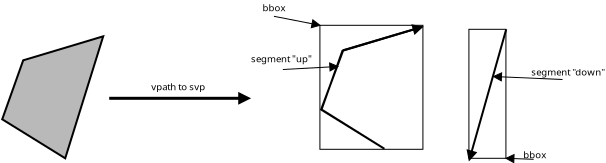 <?xml version="1.0"?>
<dia:diagram xmlns:dia="http://www.lysator.liu.se/~alla/dia/">
  <dia:layer name="Arri&#232;re-plan" visible="true">
    <dia:object type="Standard - Box" version="0" id="O0">
      <dia:attribute name="obj_pos">
        <dia:point val="23.985,4.55"/>
      </dia:attribute>
      <dia:attribute name="obj_bb">
        <dia:rectangle val="23.985,4.55;25.835,11"/>
      </dia:attribute>
      <dia:attribute name="elem_corner">
        <dia:point val="23.985,4.55"/>
      </dia:attribute>
      <dia:attribute name="elem_width">
        <dia:real val="1.85"/>
      </dia:attribute>
      <dia:attribute name="elem_height">
        <dia:real val="6.45"/>
      </dia:attribute>
      <dia:attribute name="border_width">
        <dia:real val="0"/>
      </dia:attribute>
      <dia:attribute name="show_background">
        <dia:boolean val="true"/>
      </dia:attribute>
    </dia:object>
    <dia:object type="Standard - Box" version="0" id="O1">
      <dia:attribute name="obj_pos">
        <dia:point val="16.535,4.35"/>
      </dia:attribute>
      <dia:attribute name="obj_bb">
        <dia:rectangle val="16.535,4.35;21.685,10.55"/>
      </dia:attribute>
      <dia:attribute name="elem_corner">
        <dia:point val="16.535,4.35"/>
      </dia:attribute>
      <dia:attribute name="elem_width">
        <dia:real val="5.15"/>
      </dia:attribute>
      <dia:attribute name="elem_height">
        <dia:real val="6.2"/>
      </dia:attribute>
      <dia:attribute name="border_width">
        <dia:real val="0"/>
      </dia:attribute>
      <dia:attribute name="show_background">
        <dia:boolean val="true"/>
      </dia:attribute>
    </dia:object>
    <dia:object type="Standard - Polygon" version="0" id="O2">
      <dia:attribute name="obj_pos">
        <dia:point val="1.7,6.1"/>
      </dia:attribute>
      <dia:attribute name="obj_bb">
        <dia:rectangle val="0.589,4.825;5.776,11.076"/>
      </dia:attribute>
      <dia:attribute name="poly_points">
        <dia:point val="1.7,6.1"/>
        <dia:point val="5.7,4.9"/>
        <dia:point val="3.8,11"/>
        <dia:point val="0.65,9.05"/>
      </dia:attribute>
      <dia:attribute name="line_width">
        <dia:real val="0.1"/>
      </dia:attribute>
      <dia:attribute name="inner_color">
        <dia:color val="#b9b9b9"/>
      </dia:attribute>
      <dia:attribute name="show_background">
        <dia:boolean val="true"/>
      </dia:attribute>
    </dia:object>
    <dia:object type="Standard - Line" version="0" id="O3">
      <dia:attribute name="obj_pos">
        <dia:point val="25.85,4.55"/>
      </dia:attribute>
      <dia:attribute name="obj_bb">
        <dia:rectangle val="23.615,4.502;25.898,11.209"/>
      </dia:attribute>
      <dia:attribute name="conn_endpoints">
        <dia:point val="25.85,4.55"/>
        <dia:point val="24,11.1"/>
      </dia:attribute>
      <dia:attribute name="numcp">
        <dia:int val="1"/>
      </dia:attribute>
      <dia:attribute name="line_width">
        <dia:real val="0.1"/>
      </dia:attribute>
      <dia:attribute name="end_arrow">
        <dia:enum val="3"/>
      </dia:attribute>
      <dia:attribute name="end_arrow_length">
        <dia:real val="0.4"/>
      </dia:attribute>
      <dia:attribute name="end_arrow_width">
        <dia:real val="0.4"/>
      </dia:attribute>
    </dia:object>
    <dia:group>
      <dia:object type="Standard - Polygon" version="0" id="O4">
        <dia:attribute name="obj_pos">
          <dia:point val="17.661,5.625"/>
        </dia:attribute>
        <dia:attribute name="obj_bb">
          <dia:rectangle val="16.539,4.377;21.675,10.567"/>
        </dia:attribute>
        <dia:attribute name="poly_points">
          <dia:point val="17.661,5.625"/>
          <dia:point val="21.661,4.425"/>
          <dia:point val="17.7,5.6"/>
          <dia:point val="16.6,8.55"/>
          <dia:point val="19.761,10.525"/>
          <dia:point val="16.611,8.575"/>
        </dia:attribute>
        <dia:attribute name="line_width">
          <dia:real val="0.1"/>
        </dia:attribute>
        <dia:attribute name="show_background">
          <dia:boolean val="true"/>
        </dia:attribute>
      </dia:object>
      <dia:object type="Standard - Line" version="0" id="O5">
        <dia:attribute name="obj_pos">
          <dia:point val="17.7,5.6"/>
        </dia:attribute>
        <dia:attribute name="obj_bb">
          <dia:rectangle val="17.652,4.041;21.774,5.648"/>
        </dia:attribute>
        <dia:attribute name="conn_endpoints">
          <dia:point val="17.7,5.6"/>
          <dia:point val="21.661,4.425"/>
        </dia:attribute>
        <dia:attribute name="numcp">
          <dia:int val="1"/>
        </dia:attribute>
        <dia:attribute name="end_arrow">
          <dia:enum val="3"/>
        </dia:attribute>
        <dia:attribute name="end_arrow_length">
          <dia:real val="0.4"/>
        </dia:attribute>
        <dia:attribute name="end_arrow_width">
          <dia:real val="0.4"/>
        </dia:attribute>
        <dia:connections>
          <dia:connection handle="0" to="O4" connection="4"/>
          <dia:connection handle="1" to="O4" connection="2"/>
        </dia:connections>
      </dia:object>
    </dia:group>
    <dia:object type="Standard - Line" version="0" id="O6">
      <dia:attribute name="obj_pos">
        <dia:point val="28.663,7.06"/>
      </dia:attribute>
      <dia:attribute name="obj_bb">
        <dia:rectangle val="25.196,6.51;28.663,7.309"/>
      </dia:attribute>
      <dia:attribute name="conn_endpoints">
        <dia:point val="28.663,7.06"/>
        <dia:point val="25.213,6.91"/>
      </dia:attribute>
      <dia:attribute name="numcp">
        <dia:int val="1"/>
      </dia:attribute>
      <dia:attribute name="line_width">
        <dia:real val="0"/>
      </dia:attribute>
      <dia:attribute name="end_arrow">
        <dia:enum val="3"/>
      </dia:attribute>
      <dia:attribute name="end_arrow_length">
        <dia:real val="0.4"/>
      </dia:attribute>
      <dia:attribute name="end_arrow_width">
        <dia:real val="0.4"/>
      </dia:attribute>
    </dia:object>
    <dia:object type="Standard - Text" version="0" id="O7">
      <dia:attribute name="obj_pos">
        <dia:point val="28.963,6.86"/>
      </dia:attribute>
      <dia:attribute name="obj_bb">
        <dia:rectangle val="26.667,6.4;31.26,7"/>
      </dia:attribute>
      <dia:attribute name="text">
        <dia:composite type="text">
          <dia:attribute name="string">
            <dia:string>#segment &quot;down&quot;#</dia:string>
          </dia:attribute>
          <dia:attribute name="font">
            <dia:font name="Helvetica"/>
          </dia:attribute>
          <dia:attribute name="height">
            <dia:real val="0.6"/>
          </dia:attribute>
          <dia:attribute name="pos">
            <dia:point val="28.963,6.86"/>
          </dia:attribute>
          <dia:attribute name="color">
            <dia:color val="#000000"/>
          </dia:attribute>
          <dia:attribute name="alignment">
            <dia:enum val="1"/>
          </dia:attribute>
        </dia:composite>
      </dia:attribute>
    </dia:object>
    <dia:object type="Standard - Line" version="0" id="O8">
      <dia:attribute name="obj_pos">
        <dia:point val="14.681,6.56"/>
      </dia:attribute>
      <dia:attribute name="obj_bb">
        <dia:rectangle val="14.681,6.01;17.453,6.809"/>
      </dia:attribute>
      <dia:attribute name="conn_endpoints">
        <dia:point val="14.681,6.56"/>
        <dia:point val="17.431,6.41"/>
      </dia:attribute>
      <dia:attribute name="numcp">
        <dia:int val="1"/>
      </dia:attribute>
      <dia:attribute name="line_width">
        <dia:real val="0"/>
      </dia:attribute>
      <dia:attribute name="end_arrow">
        <dia:enum val="3"/>
      </dia:attribute>
      <dia:attribute name="end_arrow_length">
        <dia:real val="0.4"/>
      </dia:attribute>
      <dia:attribute name="end_arrow_width">
        <dia:real val="0.4"/>
      </dia:attribute>
    </dia:object>
    <dia:object type="Standard - Text" version="0" id="O9">
      <dia:attribute name="obj_pos">
        <dia:point val="14.61,6.2"/>
      </dia:attribute>
      <dia:attribute name="obj_bb">
        <dia:rectangle val="12.701,5.74;16.519,6.34"/>
      </dia:attribute>
      <dia:attribute name="text">
        <dia:composite type="text">
          <dia:attribute name="string">
            <dia:string>#segment &quot;up&quot;#</dia:string>
          </dia:attribute>
          <dia:attribute name="font">
            <dia:font name="Helvetica"/>
          </dia:attribute>
          <dia:attribute name="height">
            <dia:real val="0.6"/>
          </dia:attribute>
          <dia:attribute name="pos">
            <dia:point val="14.61,6.2"/>
          </dia:attribute>
          <dia:attribute name="color">
            <dia:color val="#000000"/>
          </dia:attribute>
          <dia:attribute name="alignment">
            <dia:enum val="1"/>
          </dia:attribute>
        </dia:composite>
      </dia:attribute>
    </dia:object>
    <dia:object type="Standard - Line" version="0" id="O10">
      <dia:attribute name="obj_pos">
        <dia:point val="6,8"/>
      </dia:attribute>
      <dia:attribute name="obj_bb">
        <dia:rectangle val="5.925,7.6;13.075,8.4"/>
      </dia:attribute>
      <dia:attribute name="conn_endpoints">
        <dia:point val="6,8"/>
        <dia:point val="13,8"/>
      </dia:attribute>
      <dia:attribute name="numcp">
        <dia:int val="1"/>
      </dia:attribute>
      <dia:attribute name="line_width">
        <dia:real val="0.15"/>
      </dia:attribute>
      <dia:attribute name="end_arrow">
        <dia:enum val="3"/>
      </dia:attribute>
      <dia:attribute name="end_arrow_length">
        <dia:real val="0.4"/>
      </dia:attribute>
      <dia:attribute name="end_arrow_width">
        <dia:real val="0.4"/>
      </dia:attribute>
    </dia:object>
    <dia:object type="Standard - Text" version="0" id="O11">
      <dia:attribute name="obj_pos">
        <dia:point val="9.45,7.6"/>
      </dia:attribute>
      <dia:attribute name="obj_bb">
        <dia:rectangle val="7.708,7.14;11.192,7.74"/>
      </dia:attribute>
      <dia:attribute name="text">
        <dia:composite type="text">
          <dia:attribute name="string">
            <dia:string>#vpath to svp#</dia:string>
          </dia:attribute>
          <dia:attribute name="font">
            <dia:font name="Helvetica"/>
          </dia:attribute>
          <dia:attribute name="height">
            <dia:real val="0.6"/>
          </dia:attribute>
          <dia:attribute name="pos">
            <dia:point val="9.45,7.6"/>
          </dia:attribute>
          <dia:attribute name="color">
            <dia:color val="#000000"/>
          </dia:attribute>
          <dia:attribute name="alignment">
            <dia:enum val="1"/>
          </dia:attribute>
        </dia:composite>
      </dia:attribute>
    </dia:object>
    <dia:object type="Standard - Line" version="0" id="O12">
      <dia:attribute name="obj_pos">
        <dia:point val="14.235,3.9"/>
      </dia:attribute>
      <dia:attribute name="obj_bb">
        <dia:rectangle val="14.235,3.9;16.612,4.743"/>
      </dia:attribute>
      <dia:attribute name="conn_endpoints">
        <dia:point val="14.235,3.9"/>
        <dia:point val="16.535,4.35"/>
      </dia:attribute>
      <dia:attribute name="numcp">
        <dia:int val="1"/>
      </dia:attribute>
      <dia:attribute name="line_width">
        <dia:real val="0"/>
      </dia:attribute>
      <dia:attribute name="end_arrow">
        <dia:enum val="3"/>
      </dia:attribute>
      <dia:attribute name="end_arrow_length">
        <dia:real val="0.4"/>
      </dia:attribute>
      <dia:attribute name="end_arrow_width">
        <dia:real val="0.4"/>
      </dia:attribute>
      <dia:connections>
        <dia:connection handle="1" to="O1" connection="0"/>
      </dia:connections>
    </dia:object>
    <dia:object type="Standard - Text" version="0" id="O13">
      <dia:attribute name="obj_pos">
        <dia:point val="14.235,3.65"/>
      </dia:attribute>
      <dia:attribute name="obj_bb">
        <dia:rectangle val="13.474,3.19;14.995,3.79"/>
      </dia:attribute>
      <dia:attribute name="text">
        <dia:composite type="text">
          <dia:attribute name="string">
            <dia:string>#bbox#</dia:string>
          </dia:attribute>
          <dia:attribute name="font">
            <dia:font name="Helvetica"/>
          </dia:attribute>
          <dia:attribute name="height">
            <dia:real val="0.6"/>
          </dia:attribute>
          <dia:attribute name="pos">
            <dia:point val="14.235,3.65"/>
          </dia:attribute>
          <dia:attribute name="color">
            <dia:color val="#000000"/>
          </dia:attribute>
          <dia:attribute name="alignment">
            <dia:enum val="1"/>
          </dia:attribute>
        </dia:composite>
      </dia:attribute>
    </dia:object>
    <dia:object type="Standard - Line" version="0" id="O14">
      <dia:attribute name="obj_pos">
        <dia:point val="27.221,11.05"/>
      </dia:attribute>
      <dia:attribute name="obj_bb">
        <dia:rectangle val="25.82,10.6;27.221,11.4"/>
      </dia:attribute>
      <dia:attribute name="conn_endpoints">
        <dia:point val="27.221,11.05"/>
        <dia:point val="25.835,11"/>
      </dia:attribute>
      <dia:attribute name="numcp">
        <dia:int val="1"/>
      </dia:attribute>
      <dia:attribute name="line_width">
        <dia:real val="0"/>
      </dia:attribute>
      <dia:attribute name="end_arrow">
        <dia:enum val="3"/>
      </dia:attribute>
      <dia:attribute name="end_arrow_length">
        <dia:real val="0.4"/>
      </dia:attribute>
      <dia:attribute name="end_arrow_width">
        <dia:real val="0.4"/>
      </dia:attribute>
      <dia:connections>
        <dia:connection handle="1" to="O0" connection="7"/>
      </dia:connections>
    </dia:object>
    <dia:object type="Standard - Text" version="0" id="O15">
      <dia:attribute name="obj_pos">
        <dia:point val="27.271,11"/>
      </dia:attribute>
      <dia:attribute name="obj_bb">
        <dia:rectangle val="26.511,10.54;28.032,11.14"/>
      </dia:attribute>
      <dia:attribute name="text">
        <dia:composite type="text">
          <dia:attribute name="string">
            <dia:string>#bbox#</dia:string>
          </dia:attribute>
          <dia:attribute name="font">
            <dia:font name="Helvetica"/>
          </dia:attribute>
          <dia:attribute name="height">
            <dia:real val="0.6"/>
          </dia:attribute>
          <dia:attribute name="pos">
            <dia:point val="27.271,11"/>
          </dia:attribute>
          <dia:attribute name="color">
            <dia:color val="#000000"/>
          </dia:attribute>
          <dia:attribute name="alignment">
            <dia:enum val="1"/>
          </dia:attribute>
        </dia:composite>
      </dia:attribute>
    </dia:object>
  </dia:layer>
</dia:diagram>
